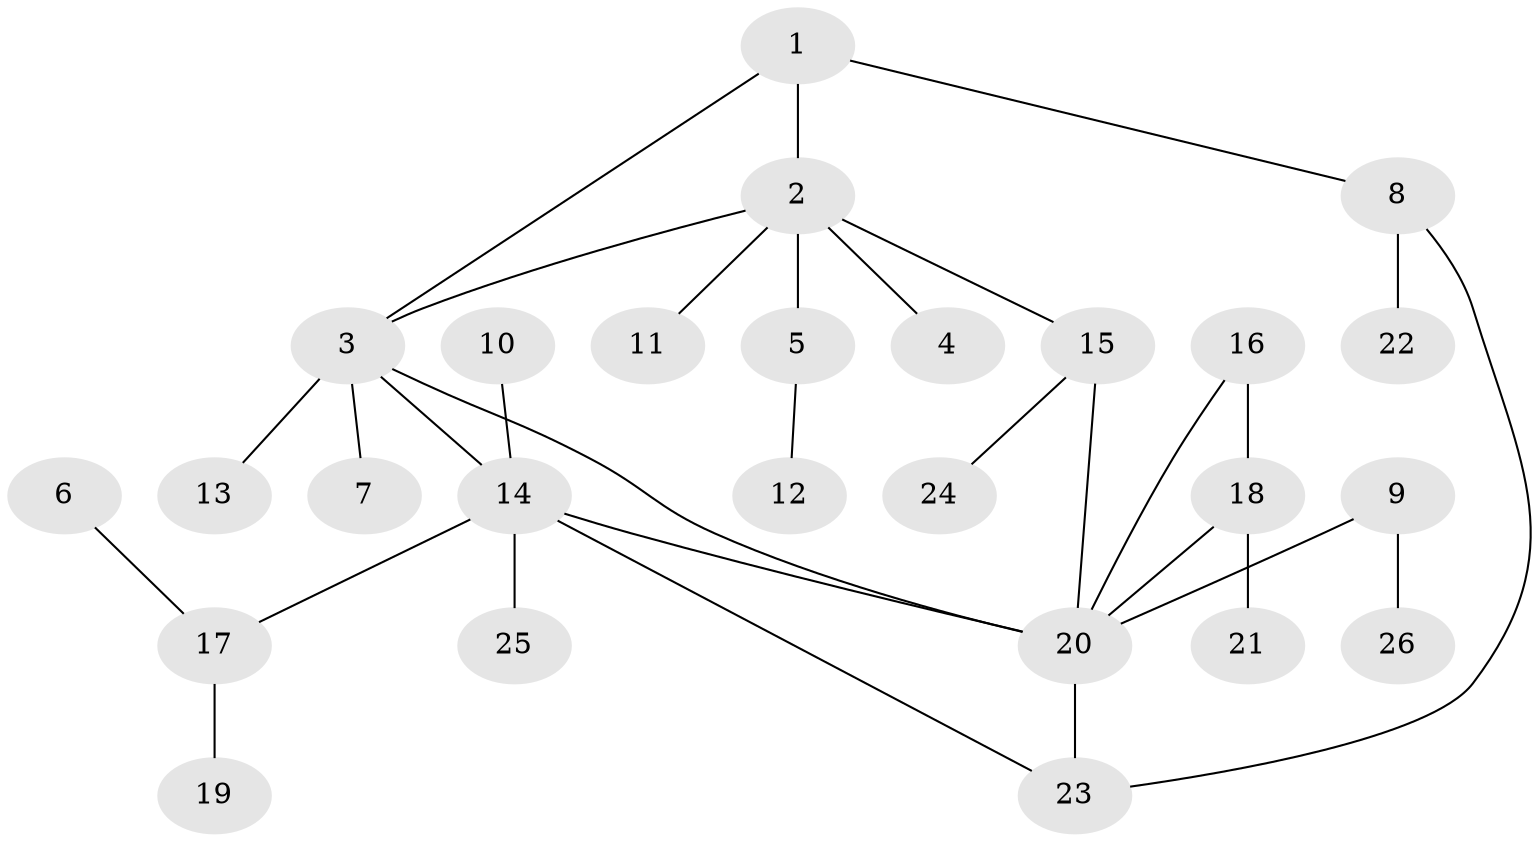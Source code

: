 // original degree distribution, {5: 0.0784313725490196, 3: 0.19607843137254902, 6: 0.0196078431372549, 2: 0.23529411764705882, 4: 0.0784313725490196, 1: 0.39215686274509803}
// Generated by graph-tools (version 1.1) at 2025/49/03/09/25 03:49:18]
// undirected, 26 vertices, 31 edges
graph export_dot {
graph [start="1"]
  node [color=gray90,style=filled];
  1;
  2;
  3;
  4;
  5;
  6;
  7;
  8;
  9;
  10;
  11;
  12;
  13;
  14;
  15;
  16;
  17;
  18;
  19;
  20;
  21;
  22;
  23;
  24;
  25;
  26;
  1 -- 2 [weight=1.0];
  1 -- 3 [weight=1.0];
  1 -- 8 [weight=1.0];
  2 -- 3 [weight=1.0];
  2 -- 4 [weight=1.0];
  2 -- 5 [weight=1.0];
  2 -- 11 [weight=1.0];
  2 -- 15 [weight=1.0];
  3 -- 7 [weight=1.0];
  3 -- 13 [weight=1.0];
  3 -- 14 [weight=1.0];
  3 -- 20 [weight=1.0];
  5 -- 12 [weight=1.0];
  6 -- 17 [weight=1.0];
  8 -- 22 [weight=1.0];
  8 -- 23 [weight=1.0];
  9 -- 20 [weight=1.0];
  9 -- 26 [weight=1.0];
  10 -- 14 [weight=1.0];
  14 -- 17 [weight=1.0];
  14 -- 20 [weight=1.0];
  14 -- 23 [weight=1.0];
  14 -- 25 [weight=1.0];
  15 -- 20 [weight=1.0];
  15 -- 24 [weight=1.0];
  16 -- 18 [weight=2.0];
  16 -- 20 [weight=1.0];
  17 -- 19 [weight=1.0];
  18 -- 20 [weight=1.0];
  18 -- 21 [weight=1.0];
  20 -- 23 [weight=1.0];
}
